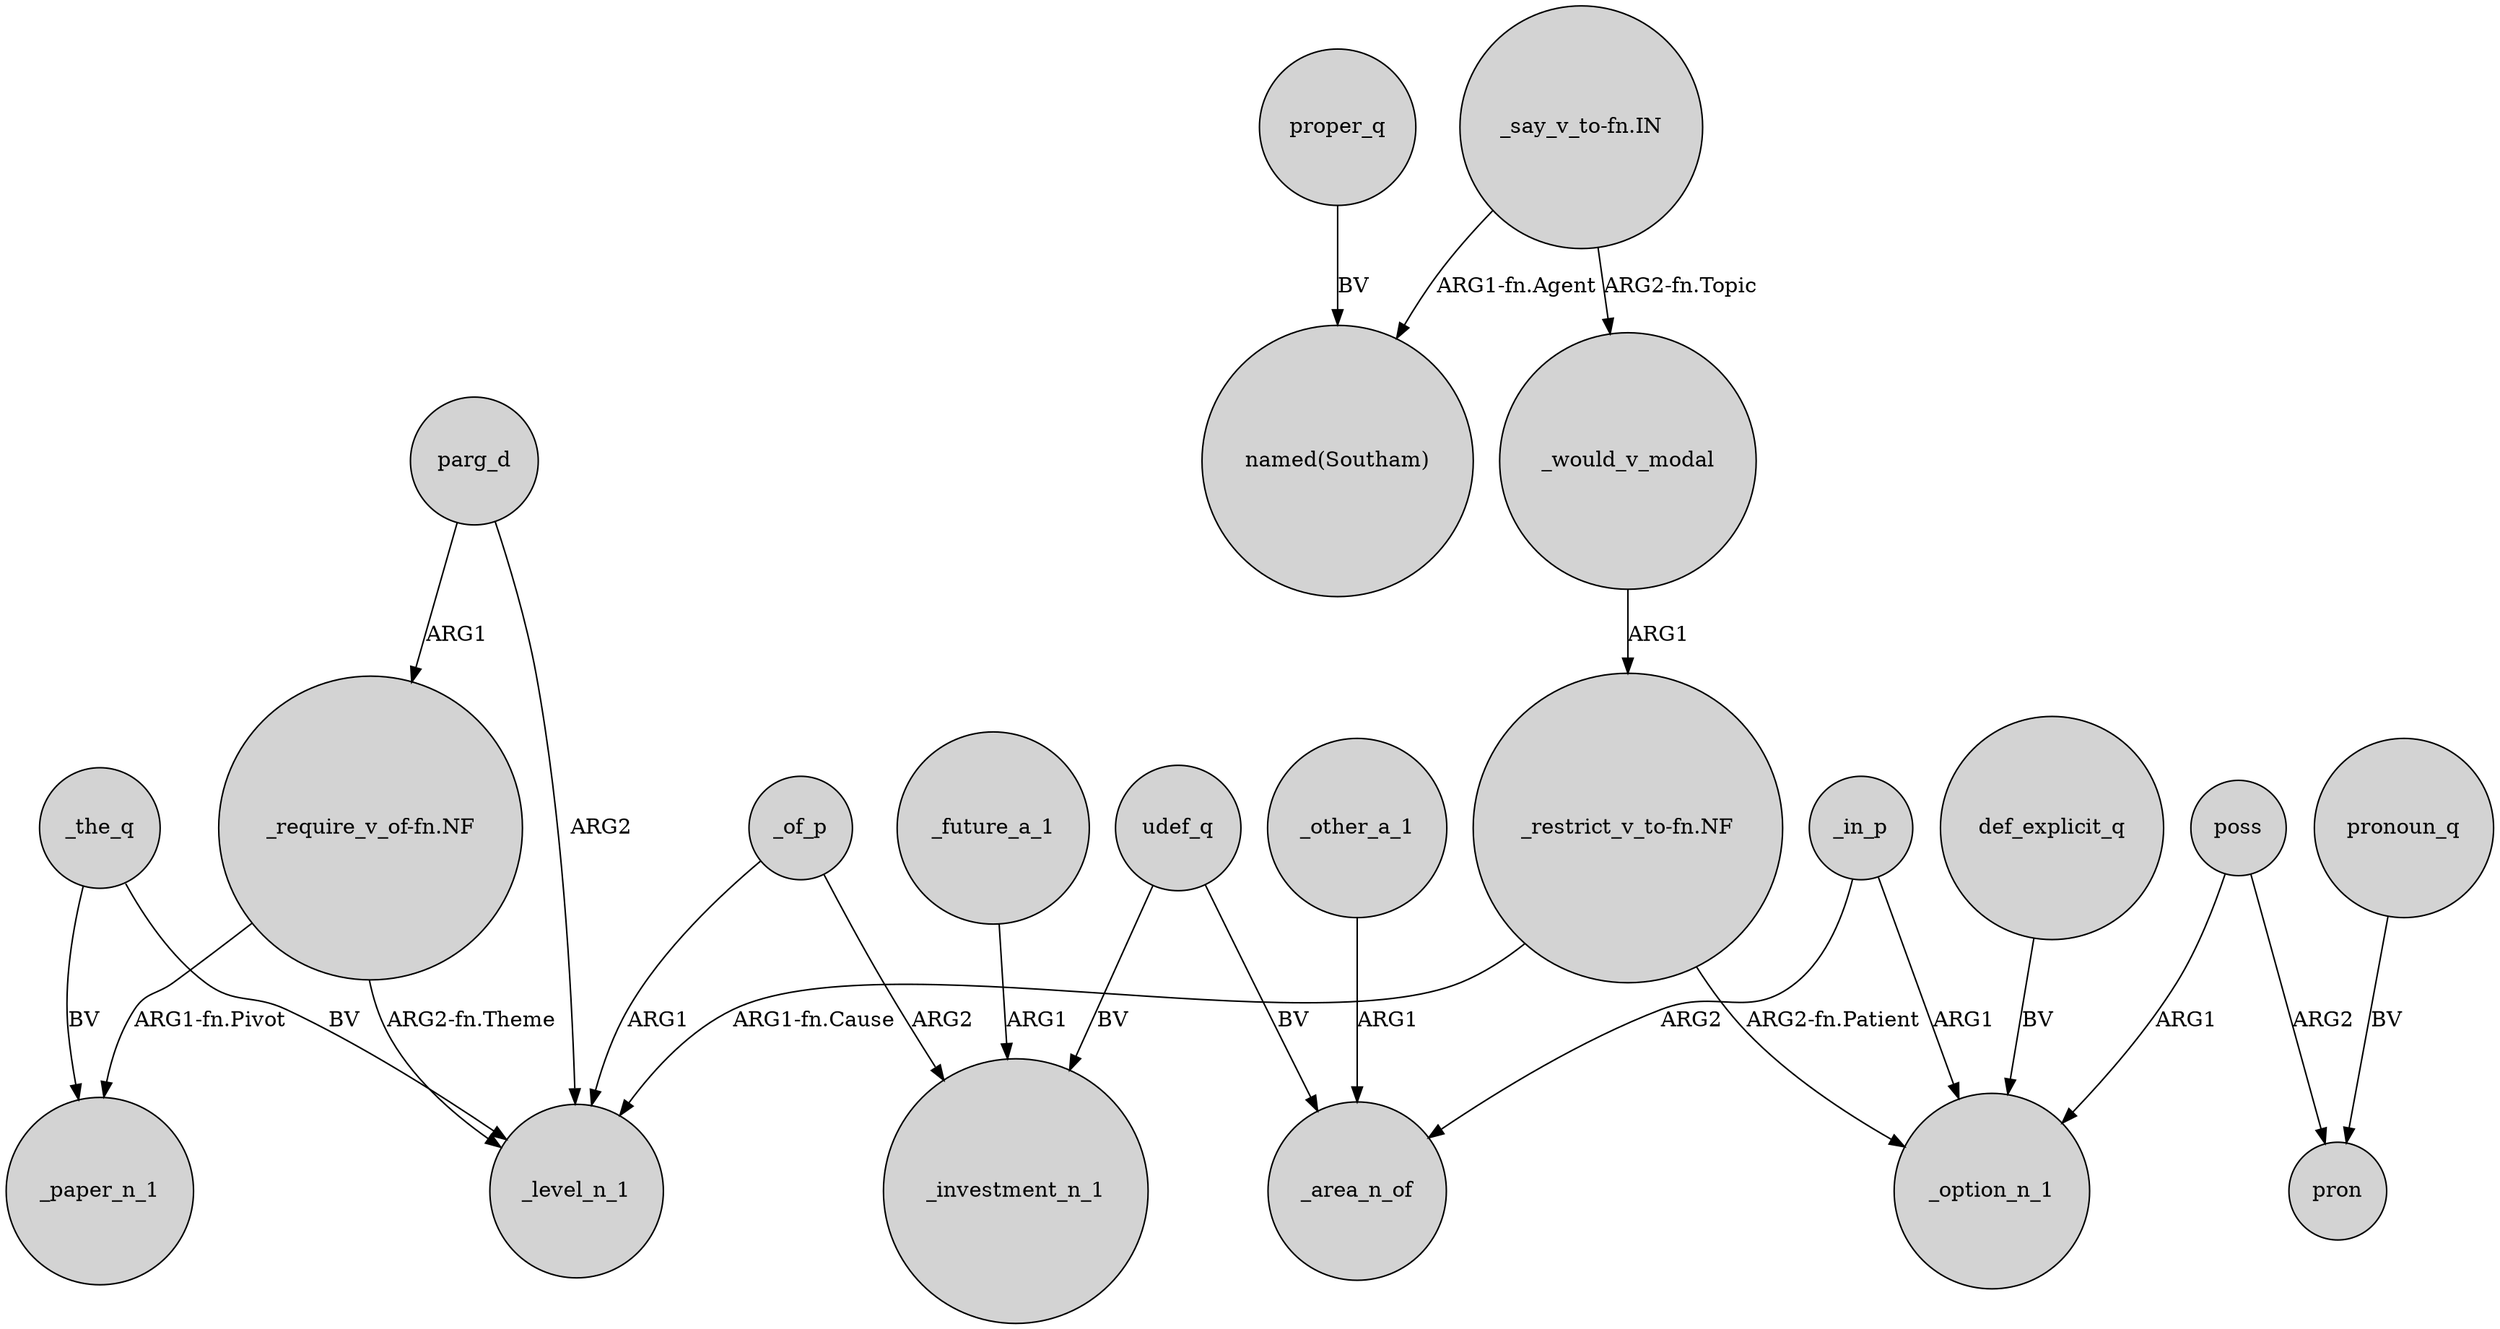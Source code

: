 digraph {
	node [shape=circle style=filled]
	"_say_v_to-fn.IN" -> _would_v_modal [label="ARG2-fn.Topic"]
	proper_q -> "named(Southam)" [label=BV]
	_the_q -> _paper_n_1 [label=BV]
	poss -> pron [label=ARG2]
	"_require_v_of-fn.NF" -> _paper_n_1 [label="ARG1-fn.Pivot"]
	parg_d -> _level_n_1 [label=ARG2]
	_future_a_1 -> _investment_n_1 [label=ARG1]
	"_restrict_v_to-fn.NF" -> _level_n_1 [label="ARG1-fn.Cause"]
	_in_p -> _option_n_1 [label=ARG1]
	_the_q -> _level_n_1 [label=BV]
	pronoun_q -> pron [label=BV]
	"_restrict_v_to-fn.NF" -> _option_n_1 [label="ARG2-fn.Patient"]
	_of_p -> _investment_n_1 [label=ARG2]
	poss -> _option_n_1 [label=ARG1]
	_other_a_1 -> _area_n_of [label=ARG1]
	"_say_v_to-fn.IN" -> "named(Southam)" [label="ARG1-fn.Agent"]
	_of_p -> _level_n_1 [label=ARG1]
	parg_d -> "_require_v_of-fn.NF" [label=ARG1]
	udef_q -> _investment_n_1 [label=BV]
	_in_p -> _area_n_of [label=ARG2]
	"_require_v_of-fn.NF" -> _level_n_1 [label="ARG2-fn.Theme"]
	udef_q -> _area_n_of [label=BV]
	_would_v_modal -> "_restrict_v_to-fn.NF" [label=ARG1]
	def_explicit_q -> _option_n_1 [label=BV]
}
